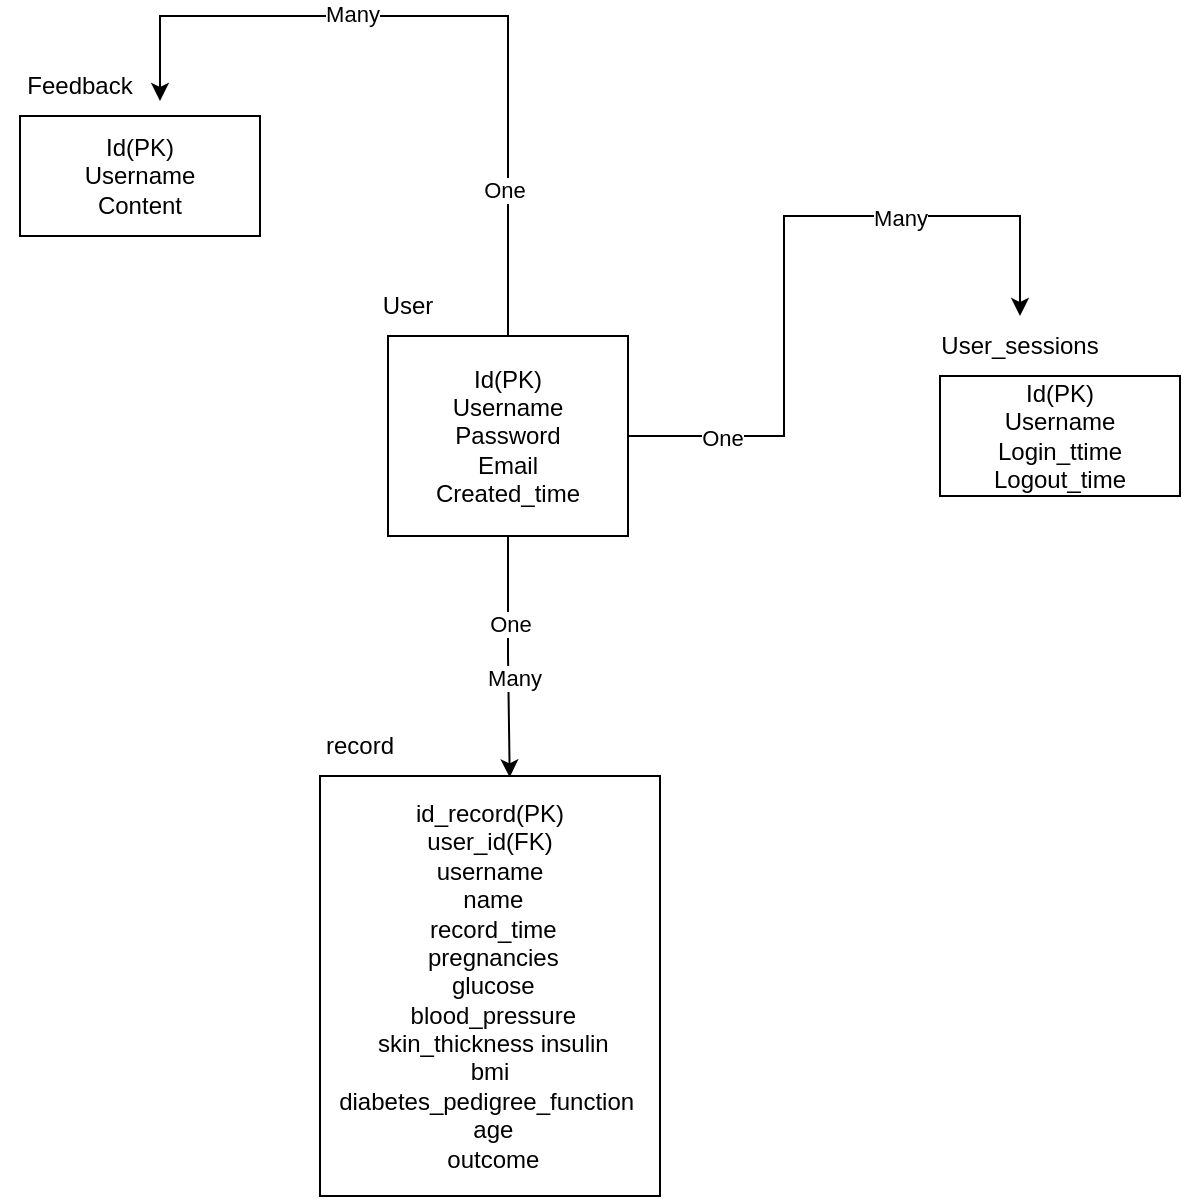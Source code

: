 <mxfile version="25.0.3">
  <diagram name="Halaman-1" id="vh4S6Tew1xSadd1nEJnK">
    <mxGraphModel dx="682" dy="365" grid="1" gridSize="10" guides="1" tooltips="1" connect="1" arrows="1" fold="1" page="1" pageScale="1" pageWidth="827" pageHeight="1169" math="0" shadow="0">
      <root>
        <mxCell id="0" />
        <mxCell id="1" parent="0" />
        <mxCell id="kvzompg7s9tfaMvVKFkW-9" style="edgeStyle=orthogonalEdgeStyle;rounded=0;orthogonalLoop=1;jettySize=auto;html=1;entryX=1;entryY=0.75;entryDx=0;entryDy=0;" parent="1" source="kvzompg7s9tfaMvVKFkW-1" target="kvzompg7s9tfaMvVKFkW-8" edge="1">
          <mxGeometry relative="1" as="geometry">
            <mxPoint x="250" y="40" as="targetPoint" />
            <Array as="points">
              <mxPoint x="274" y="70" />
              <mxPoint x="100" y="70" />
            </Array>
          </mxGeometry>
        </mxCell>
        <mxCell id="kvzompg7s9tfaMvVKFkW-10" value="Many" style="edgeLabel;html=1;align=center;verticalAlign=middle;resizable=0;points=[];" parent="kvzompg7s9tfaMvVKFkW-9" vertex="1" connectable="0">
          <mxGeometry x="0.263" y="-1" relative="1" as="geometry">
            <mxPoint as="offset" />
          </mxGeometry>
        </mxCell>
        <mxCell id="kvzompg7s9tfaMvVKFkW-13" value="One" style="edgeLabel;html=1;align=center;verticalAlign=middle;resizable=0;points=[];" parent="kvzompg7s9tfaMvVKFkW-9" vertex="1" connectable="0">
          <mxGeometry x="-0.613" y="2" relative="1" as="geometry">
            <mxPoint as="offset" />
          </mxGeometry>
        </mxCell>
        <mxCell id="kvzompg7s9tfaMvVKFkW-15" style="edgeStyle=orthogonalEdgeStyle;rounded=0;orthogonalLoop=1;jettySize=auto;html=1;" parent="1" source="kvzompg7s9tfaMvVKFkW-1" target="kvzompg7s9tfaMvVKFkW-7" edge="1">
          <mxGeometry relative="1" as="geometry">
            <Array as="points">
              <mxPoint x="412" y="280" />
              <mxPoint x="412" y="170" />
              <mxPoint x="530" y="170" />
            </Array>
          </mxGeometry>
        </mxCell>
        <mxCell id="kvzompg7s9tfaMvVKFkW-16" value="One" style="edgeLabel;html=1;align=center;verticalAlign=middle;resizable=0;points=[];" parent="kvzompg7s9tfaMvVKFkW-15" vertex="1" connectable="0">
          <mxGeometry x="-0.739" y="-1" relative="1" as="geometry">
            <mxPoint as="offset" />
          </mxGeometry>
        </mxCell>
        <mxCell id="kvzompg7s9tfaMvVKFkW-17" value="Many" style="edgeLabel;html=1;align=center;verticalAlign=middle;resizable=0;points=[];" parent="kvzompg7s9tfaMvVKFkW-15" vertex="1" connectable="0">
          <mxGeometry x="0.383" y="-1" relative="1" as="geometry">
            <mxPoint as="offset" />
          </mxGeometry>
        </mxCell>
        <mxCell id="kvzompg7s9tfaMvVKFkW-1" value="Id(PK)&lt;div&gt;Username&lt;/div&gt;&lt;div&gt;Password&lt;/div&gt;&lt;div&gt;Email&lt;/div&gt;&lt;div&gt;Created_time&lt;/div&gt;" style="rounded=0;whiteSpace=wrap;html=1;" parent="1" vertex="1">
          <mxGeometry x="214" y="230" width="120" height="100" as="geometry" />
        </mxCell>
        <mxCell id="kvzompg7s9tfaMvVKFkW-2" value="id_record(PK)&lt;div&gt;user_id(FK)&lt;br&gt;&lt;div&gt;username&lt;div&gt;&amp;nbsp;name&lt;/div&gt;&lt;div&gt;&lt;span class=&quot;hljs-comment&quot;&gt;&amp;nbsp;record_time&lt;/span&gt;&lt;/div&gt;&lt;div&gt;&amp;nbsp;pregnancies&lt;/div&gt;&lt;div&gt;&amp;nbsp;glucose&lt;/div&gt;&lt;div&gt;&lt;span style=&quot;background-color: initial;&quot;&gt;&amp;nbsp;blood_pressure&lt;/span&gt;&lt;/div&gt;&lt;div&gt;&lt;span style=&quot;background-color: initial;&quot;&gt;&amp;nbsp;skin_thickness insulin&lt;/span&gt;&lt;/div&gt;&lt;div&gt;&lt;span style=&quot;background-color: initial;&quot;&gt;bmi diabetes_pedigree_function&amp;nbsp;&lt;/span&gt;&lt;/div&gt;&lt;div&gt;&lt;span style=&quot;background-color: initial;&quot;&gt;&amp;nbsp;age&lt;/span&gt;&lt;/div&gt;&lt;div&gt;&lt;span style=&quot;background-color: initial;&quot;&gt;&amp;nbsp; &amp;nbsp; &amp;nbsp; &amp;nbsp; &amp;nbsp; &amp;nbsp;outcome&amp;nbsp; &amp;nbsp; &amp;nbsp; &amp;nbsp; &amp;nbsp;&amp;nbsp;&lt;/span&gt;&lt;/div&gt;&lt;/div&gt;&lt;/div&gt;" style="rounded=0;whiteSpace=wrap;html=1;" parent="1" vertex="1">
          <mxGeometry x="180" y="450" width="170" height="210" as="geometry" />
        </mxCell>
        <mxCell id="kvzompg7s9tfaMvVKFkW-3" value="Id(PK)&lt;div&gt;Username&lt;/div&gt;&lt;div&gt;Content&lt;/div&gt;" style="rounded=0;whiteSpace=wrap;html=1;" parent="1" vertex="1">
          <mxGeometry x="30" y="120" width="120" height="60" as="geometry" />
        </mxCell>
        <mxCell id="kvzompg7s9tfaMvVKFkW-4" value="Id(PK)&lt;div&gt;Username&lt;/div&gt;&lt;div&gt;Login_ttime&lt;/div&gt;&lt;div&gt;Logout_time&lt;/div&gt;" style="rounded=0;whiteSpace=wrap;html=1;" parent="1" vertex="1">
          <mxGeometry x="490" y="250" width="120" height="60" as="geometry" />
        </mxCell>
        <mxCell id="kvzompg7s9tfaMvVKFkW-5" value="User" style="text;html=1;align=center;verticalAlign=middle;whiteSpace=wrap;rounded=0;" parent="1" vertex="1">
          <mxGeometry x="194" y="200" width="60" height="30" as="geometry" />
        </mxCell>
        <mxCell id="kvzompg7s9tfaMvVKFkW-6" value="record" style="text;html=1;align=center;verticalAlign=middle;whiteSpace=wrap;rounded=0;" parent="1" vertex="1">
          <mxGeometry x="170" y="420" width="60" height="30" as="geometry" />
        </mxCell>
        <mxCell id="kvzompg7s9tfaMvVKFkW-7" value="User_sessions" style="text;html=1;align=center;verticalAlign=middle;whiteSpace=wrap;rounded=0;" parent="1" vertex="1">
          <mxGeometry x="490" y="220" width="80" height="30" as="geometry" />
        </mxCell>
        <mxCell id="kvzompg7s9tfaMvVKFkW-8" value="Feedback" style="text;html=1;align=center;verticalAlign=middle;whiteSpace=wrap;rounded=0;" parent="1" vertex="1">
          <mxGeometry x="20" y="90" width="80" height="30" as="geometry" />
        </mxCell>
        <mxCell id="kvzompg7s9tfaMvVKFkW-11" style="edgeStyle=orthogonalEdgeStyle;rounded=0;orthogonalLoop=1;jettySize=auto;html=1;entryX=0.558;entryY=0.003;entryDx=0;entryDy=0;entryPerimeter=0;" parent="1" source="kvzompg7s9tfaMvVKFkW-1" target="kvzompg7s9tfaMvVKFkW-2" edge="1">
          <mxGeometry relative="1" as="geometry" />
        </mxCell>
        <mxCell id="kvzompg7s9tfaMvVKFkW-12" value="One" style="edgeLabel;html=1;align=center;verticalAlign=middle;resizable=0;points=[];" parent="kvzompg7s9tfaMvVKFkW-11" vertex="1" connectable="0">
          <mxGeometry x="-0.282" y="1" relative="1" as="geometry">
            <mxPoint as="offset" />
          </mxGeometry>
        </mxCell>
        <mxCell id="kvzompg7s9tfaMvVKFkW-14" value="Many" style="edgeLabel;html=1;align=center;verticalAlign=middle;resizable=0;points=[];" parent="kvzompg7s9tfaMvVKFkW-11" vertex="1" connectable="0">
          <mxGeometry x="0.18" y="2" relative="1" as="geometry">
            <mxPoint as="offset" />
          </mxGeometry>
        </mxCell>
      </root>
    </mxGraphModel>
  </diagram>
</mxfile>
